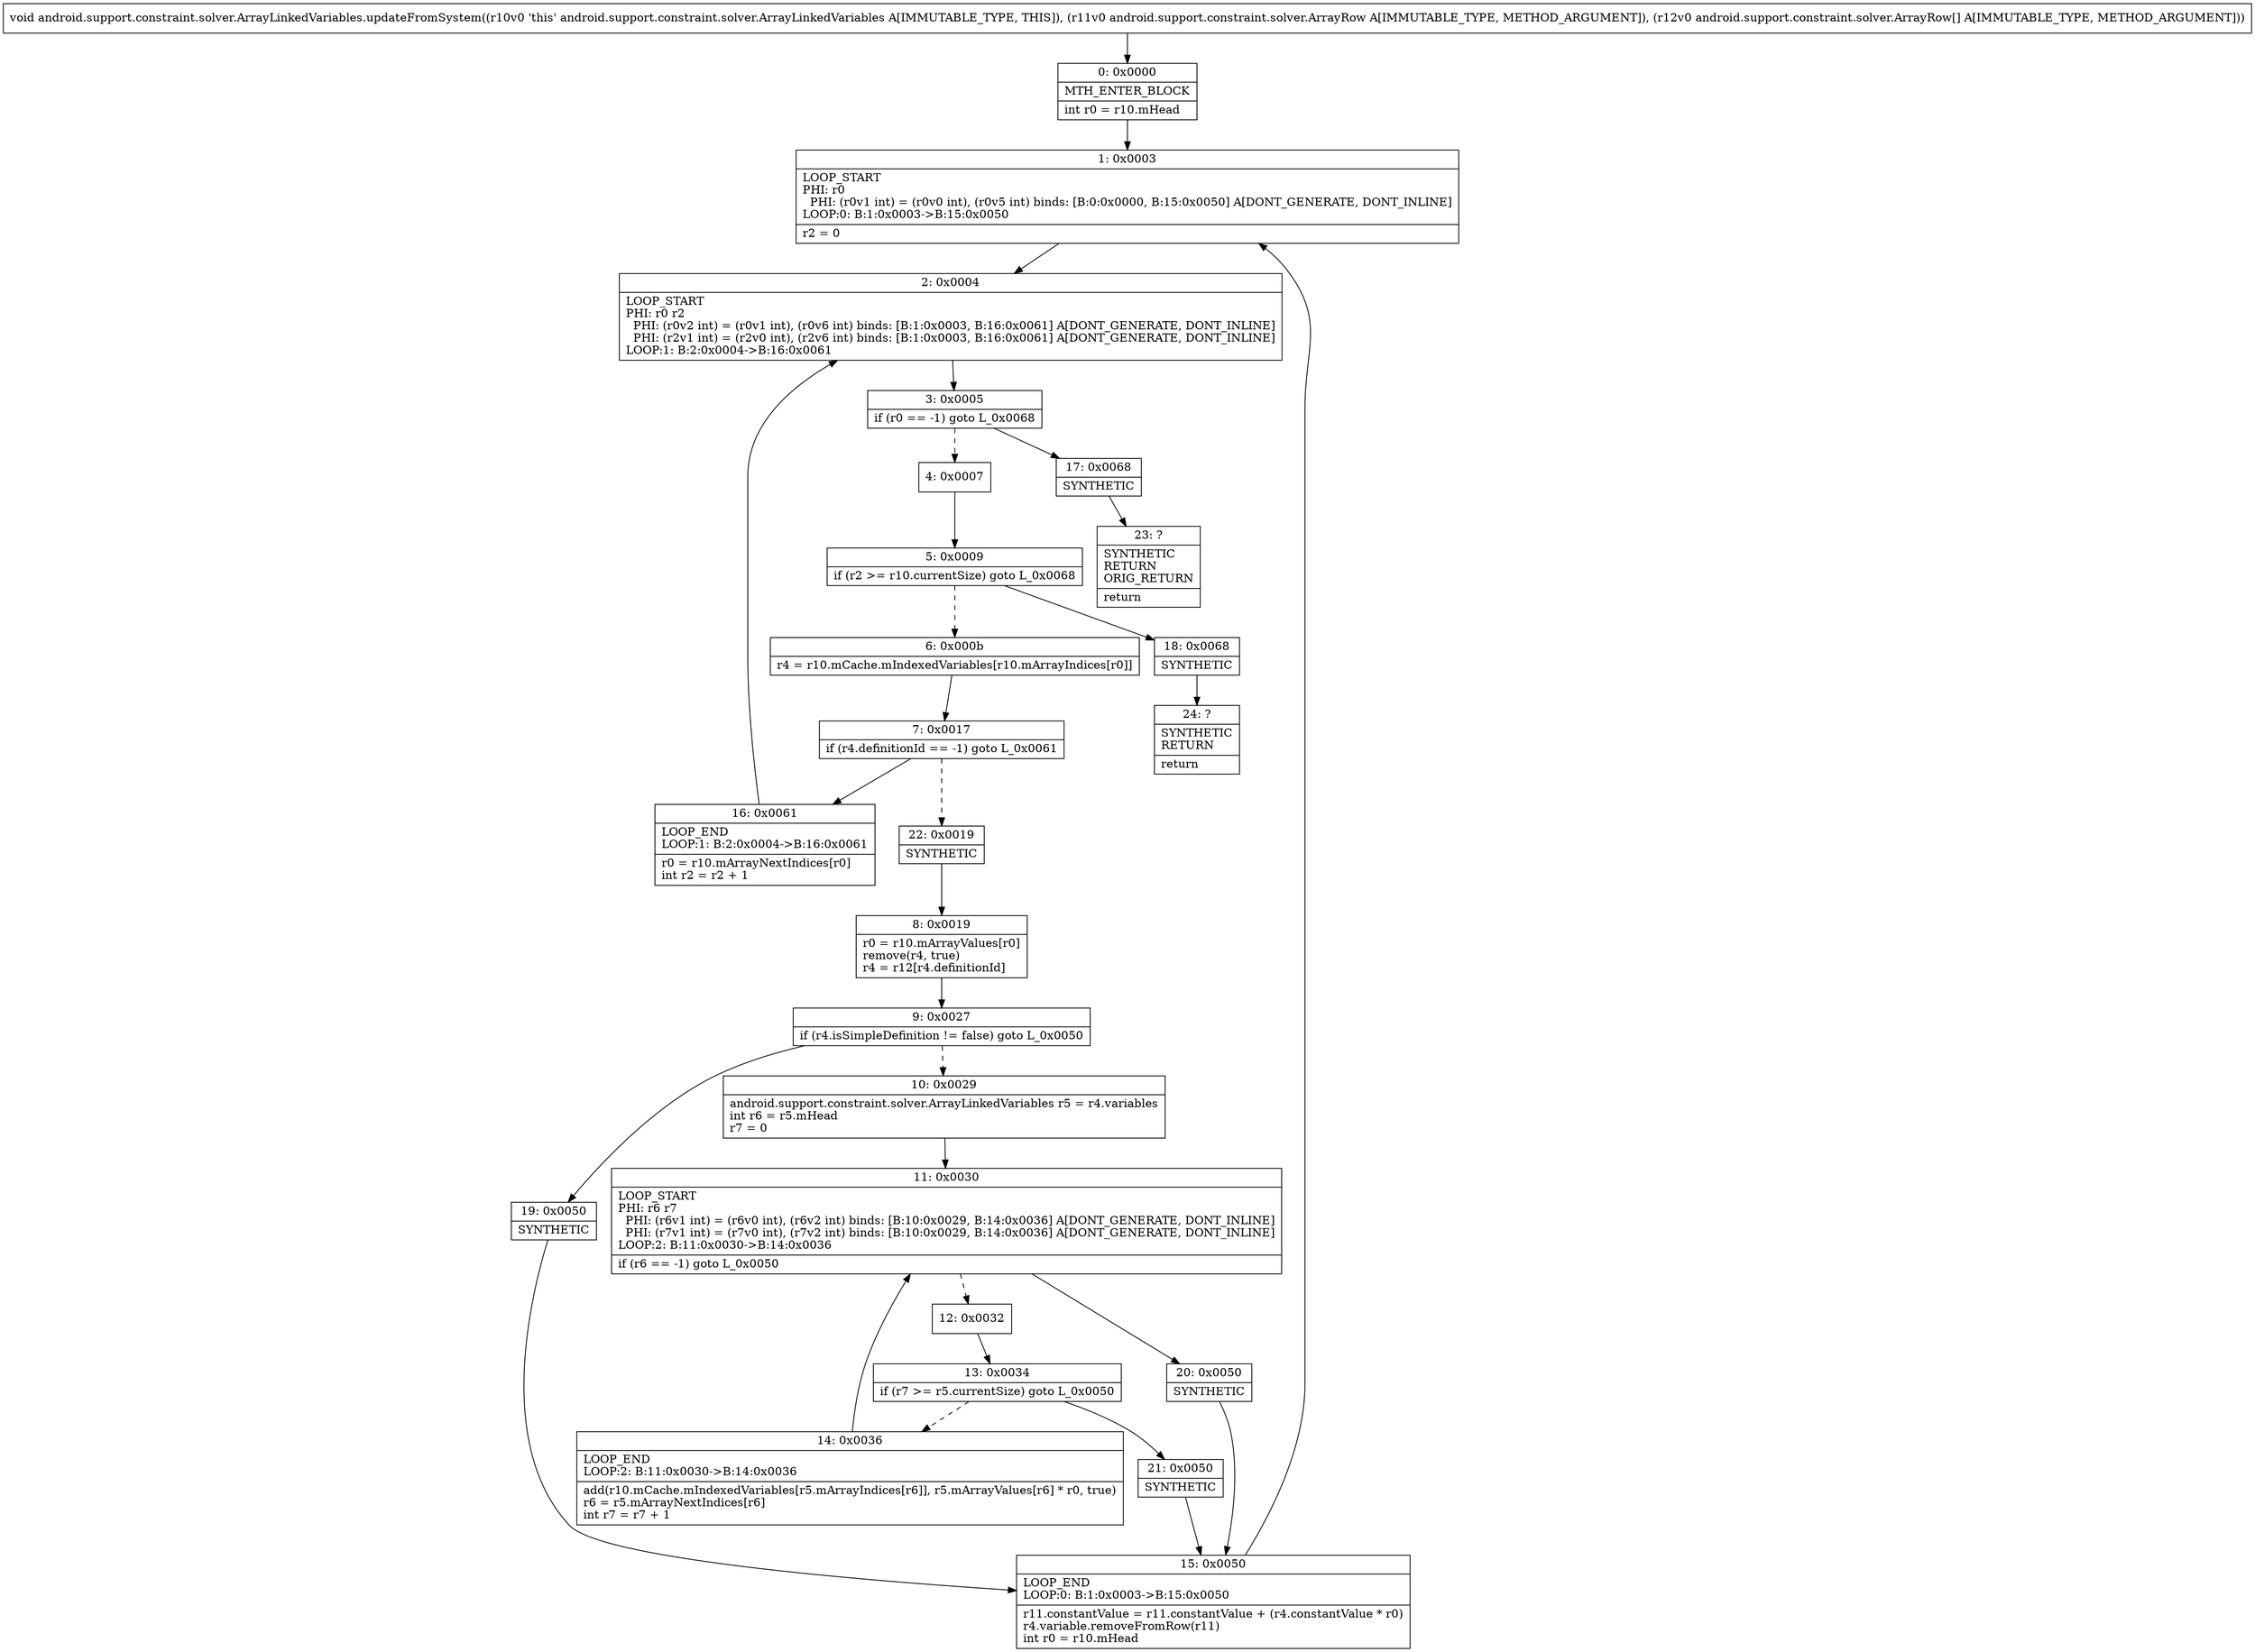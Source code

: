 digraph "CFG forandroid.support.constraint.solver.ArrayLinkedVariables.updateFromSystem(Landroid\/support\/constraint\/solver\/ArrayRow;[Landroid\/support\/constraint\/solver\/ArrayRow;)V" {
Node_0 [shape=record,label="{0\:\ 0x0000|MTH_ENTER_BLOCK\l|int r0 = r10.mHead\l}"];
Node_1 [shape=record,label="{1\:\ 0x0003|LOOP_START\lPHI: r0 \l  PHI: (r0v1 int) = (r0v0 int), (r0v5 int) binds: [B:0:0x0000, B:15:0x0050] A[DONT_GENERATE, DONT_INLINE]\lLOOP:0: B:1:0x0003\-\>B:15:0x0050\l|r2 = 0\l}"];
Node_2 [shape=record,label="{2\:\ 0x0004|LOOP_START\lPHI: r0 r2 \l  PHI: (r0v2 int) = (r0v1 int), (r0v6 int) binds: [B:1:0x0003, B:16:0x0061] A[DONT_GENERATE, DONT_INLINE]\l  PHI: (r2v1 int) = (r2v0 int), (r2v6 int) binds: [B:1:0x0003, B:16:0x0061] A[DONT_GENERATE, DONT_INLINE]\lLOOP:1: B:2:0x0004\-\>B:16:0x0061\l}"];
Node_3 [shape=record,label="{3\:\ 0x0005|if (r0 == \-1) goto L_0x0068\l}"];
Node_4 [shape=record,label="{4\:\ 0x0007}"];
Node_5 [shape=record,label="{5\:\ 0x0009|if (r2 \>= r10.currentSize) goto L_0x0068\l}"];
Node_6 [shape=record,label="{6\:\ 0x000b|r4 = r10.mCache.mIndexedVariables[r10.mArrayIndices[r0]]\l}"];
Node_7 [shape=record,label="{7\:\ 0x0017|if (r4.definitionId == \-1) goto L_0x0061\l}"];
Node_8 [shape=record,label="{8\:\ 0x0019|r0 = r10.mArrayValues[r0]\lremove(r4, true)\lr4 = r12[r4.definitionId]\l}"];
Node_9 [shape=record,label="{9\:\ 0x0027|if (r4.isSimpleDefinition != false) goto L_0x0050\l}"];
Node_10 [shape=record,label="{10\:\ 0x0029|android.support.constraint.solver.ArrayLinkedVariables r5 = r4.variables\lint r6 = r5.mHead\lr7 = 0\l}"];
Node_11 [shape=record,label="{11\:\ 0x0030|LOOP_START\lPHI: r6 r7 \l  PHI: (r6v1 int) = (r6v0 int), (r6v2 int) binds: [B:10:0x0029, B:14:0x0036] A[DONT_GENERATE, DONT_INLINE]\l  PHI: (r7v1 int) = (r7v0 int), (r7v2 int) binds: [B:10:0x0029, B:14:0x0036] A[DONT_GENERATE, DONT_INLINE]\lLOOP:2: B:11:0x0030\-\>B:14:0x0036\l|if (r6 == \-1) goto L_0x0050\l}"];
Node_12 [shape=record,label="{12\:\ 0x0032}"];
Node_13 [shape=record,label="{13\:\ 0x0034|if (r7 \>= r5.currentSize) goto L_0x0050\l}"];
Node_14 [shape=record,label="{14\:\ 0x0036|LOOP_END\lLOOP:2: B:11:0x0030\-\>B:14:0x0036\l|add(r10.mCache.mIndexedVariables[r5.mArrayIndices[r6]], r5.mArrayValues[r6] * r0, true)\lr6 = r5.mArrayNextIndices[r6]\lint r7 = r7 + 1\l}"];
Node_15 [shape=record,label="{15\:\ 0x0050|LOOP_END\lLOOP:0: B:1:0x0003\-\>B:15:0x0050\l|r11.constantValue = r11.constantValue + (r4.constantValue * r0)\lr4.variable.removeFromRow(r11)\lint r0 = r10.mHead\l}"];
Node_16 [shape=record,label="{16\:\ 0x0061|LOOP_END\lLOOP:1: B:2:0x0004\-\>B:16:0x0061\l|r0 = r10.mArrayNextIndices[r0]\lint r2 = r2 + 1\l}"];
Node_17 [shape=record,label="{17\:\ 0x0068|SYNTHETIC\l}"];
Node_18 [shape=record,label="{18\:\ 0x0068|SYNTHETIC\l}"];
Node_19 [shape=record,label="{19\:\ 0x0050|SYNTHETIC\l}"];
Node_20 [shape=record,label="{20\:\ 0x0050|SYNTHETIC\l}"];
Node_21 [shape=record,label="{21\:\ 0x0050|SYNTHETIC\l}"];
Node_22 [shape=record,label="{22\:\ 0x0019|SYNTHETIC\l}"];
Node_23 [shape=record,label="{23\:\ ?|SYNTHETIC\lRETURN\lORIG_RETURN\l|return\l}"];
Node_24 [shape=record,label="{24\:\ ?|SYNTHETIC\lRETURN\l|return\l}"];
MethodNode[shape=record,label="{void android.support.constraint.solver.ArrayLinkedVariables.updateFromSystem((r10v0 'this' android.support.constraint.solver.ArrayLinkedVariables A[IMMUTABLE_TYPE, THIS]), (r11v0 android.support.constraint.solver.ArrayRow A[IMMUTABLE_TYPE, METHOD_ARGUMENT]), (r12v0 android.support.constraint.solver.ArrayRow[] A[IMMUTABLE_TYPE, METHOD_ARGUMENT])) }"];
MethodNode -> Node_0;
Node_0 -> Node_1;
Node_1 -> Node_2;
Node_2 -> Node_3;
Node_3 -> Node_4[style=dashed];
Node_3 -> Node_17;
Node_4 -> Node_5;
Node_5 -> Node_6[style=dashed];
Node_5 -> Node_18;
Node_6 -> Node_7;
Node_7 -> Node_16;
Node_7 -> Node_22[style=dashed];
Node_8 -> Node_9;
Node_9 -> Node_10[style=dashed];
Node_9 -> Node_19;
Node_10 -> Node_11;
Node_11 -> Node_12[style=dashed];
Node_11 -> Node_20;
Node_12 -> Node_13;
Node_13 -> Node_14[style=dashed];
Node_13 -> Node_21;
Node_14 -> Node_11;
Node_15 -> Node_1;
Node_16 -> Node_2;
Node_17 -> Node_23;
Node_18 -> Node_24;
Node_19 -> Node_15;
Node_20 -> Node_15;
Node_21 -> Node_15;
Node_22 -> Node_8;
}

